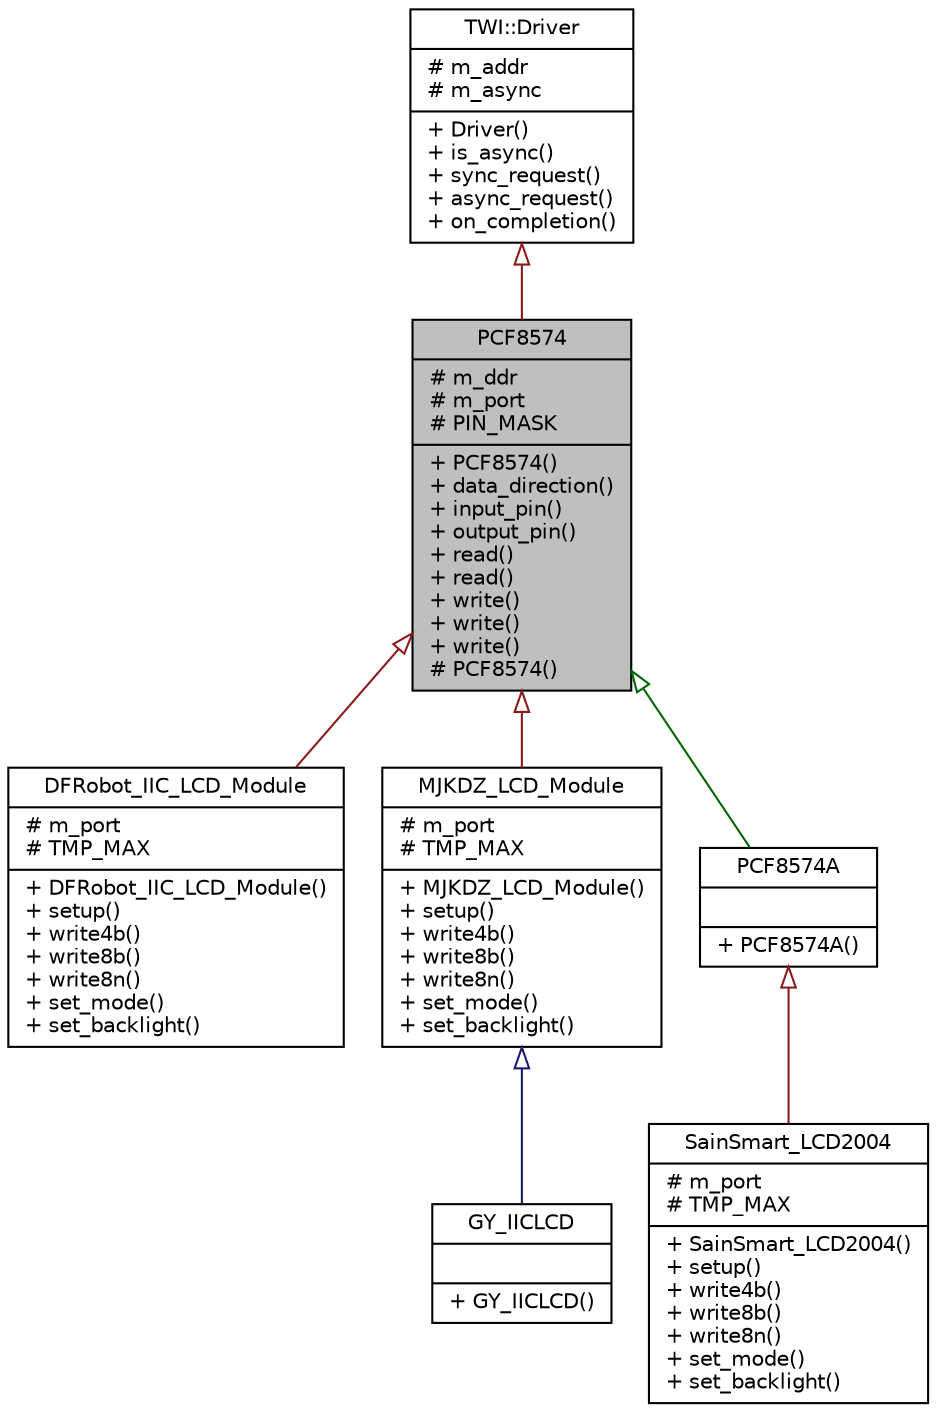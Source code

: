 digraph "PCF8574"
{
  edge [fontname="Helvetica",fontsize="10",labelfontname="Helvetica",labelfontsize="10"];
  node [fontname="Helvetica",fontsize="10",shape=record];
  Node1 [label="{PCF8574\n|# m_ddr\l# m_port\l# PIN_MASK\l|+ PCF8574()\l+ data_direction()\l+ input_pin()\l+ output_pin()\l+ read()\l+ read()\l+ write()\l+ write()\l+ write()\l# PCF8574()\l}",height=0.2,width=0.4,color="black", fillcolor="grey75", style="filled", fontcolor="black"];
  Node2 -> Node1 [dir="back",color="firebrick4",fontsize="10",style="solid",arrowtail="onormal",fontname="Helvetica"];
  Node2 [label="{TWI::Driver\n|# m_addr\l# m_async\l|+ Driver()\l+ is_async()\l+ sync_request()\l+ async_request()\l+ on_completion()\l}",height=0.2,width=0.4,color="black", fillcolor="white", style="filled",URL="$dc/d02/classTWI_1_1Driver.html"];
  Node1 -> Node3 [dir="back",color="firebrick4",fontsize="10",style="solid",arrowtail="onormal",fontname="Helvetica"];
  Node3 [label="{DFRobot_IIC_LCD_Module\n|# m_port\l# TMP_MAX\l|+ DFRobot_IIC_LCD_Module()\l+ setup()\l+ write4b()\l+ write8b()\l+ write8n()\l+ set_mode()\l+ set_backlight()\l}",height=0.2,width=0.4,color="black", fillcolor="white", style="filled",URL="$d8/d70/classDFRobot__IIC__LCD__Module.html"];
  Node1 -> Node4 [dir="back",color="firebrick4",fontsize="10",style="solid",arrowtail="onormal",fontname="Helvetica"];
  Node4 [label="{MJKDZ_LCD_Module\n|# m_port\l# TMP_MAX\l|+ MJKDZ_LCD_Module()\l+ setup()\l+ write4b()\l+ write8b()\l+ write8n()\l+ set_mode()\l+ set_backlight()\l}",height=0.2,width=0.4,color="black", fillcolor="white", style="filled",URL="$d6/de7/classMJKDZ__LCD__Module.html"];
  Node4 -> Node5 [dir="back",color="midnightblue",fontsize="10",style="solid",arrowtail="onormal",fontname="Helvetica"];
  Node5 [label="{GY_IICLCD\n||+ GY_IICLCD()\l}",height=0.2,width=0.4,color="black", fillcolor="white", style="filled",URL="$db/d53/classGY__IICLCD.html"];
  Node1 -> Node6 [dir="back",color="darkgreen",fontsize="10",style="solid",arrowtail="onormal",fontname="Helvetica"];
  Node6 [label="{PCF8574A\n||+ PCF8574A()\l}",height=0.2,width=0.4,color="black", fillcolor="white", style="filled",URL="$d5/d23/classPCF8574A.html"];
  Node6 -> Node7 [dir="back",color="firebrick4",fontsize="10",style="solid",arrowtail="onormal",fontname="Helvetica"];
  Node7 [label="{SainSmart_LCD2004\n|# m_port\l# TMP_MAX\l|+ SainSmart_LCD2004()\l+ setup()\l+ write4b()\l+ write8b()\l+ write8n()\l+ set_mode()\l+ set_backlight()\l}",height=0.2,width=0.4,color="black", fillcolor="white", style="filled",URL="$de/df6/classSainSmart__LCD2004.html"];
}
